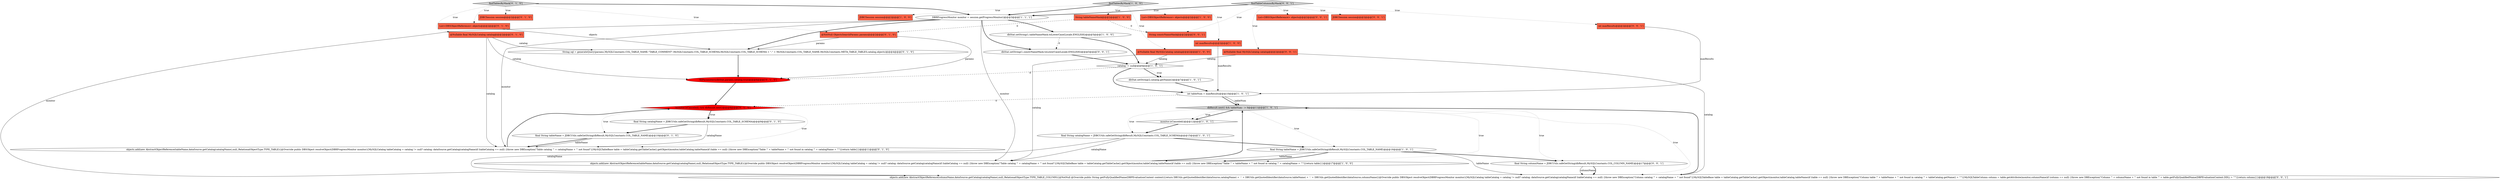 digraph {
20 [style = filled, label = "findTablesByMask['0', '1', '0']", fillcolor = lightgray, shape = diamond image = "AAA0AAABBB2BBB"];
4 [style = filled, label = "dbStat.setString(1,tableNameMask.toLowerCase(Locale.ENGLISH))@@@5@@@['1', '0', '0']", fillcolor = white, shape = ellipse image = "AAA0AAABBB1BBB"];
9 [style = filled, label = "final String catalogName = JDBCUtils.safeGetString(dbResult,MySQLConstants.COL_TABLE_SCHEMA)@@@15@@@['1', '0', '1']", fillcolor = white, shape = ellipse image = "AAA0AAABBB1BBB"];
14 [style = filled, label = "dbStat.setString(2,catalog.getName())@@@7@@@['1', '0', '1']", fillcolor = white, shape = ellipse image = "AAA0AAABBB1BBB"];
21 [style = filled, label = "@NotNull ObjectsSearchParams params@@@2@@@['0', '1', '0']", fillcolor = tomato, shape = box image = "AAA1AAABBB2BBB"];
33 [style = filled, label = "@Nullable final MySQLCatalog catalog@@@2@@@['0', '0', '1']", fillcolor = tomato, shape = box image = "AAA0AAABBB3BBB"];
15 [style = filled, label = "monitor.isCanceled()@@@12@@@['1', '0', '1']", fillcolor = white, shape = diamond image = "AAA0AAABBB1BBB"];
6 [style = filled, label = "int maxResults@@@2@@@['1', '0', '0']", fillcolor = tomato, shape = box image = "AAA0AAABBB1BBB"];
30 [style = filled, label = "int maxResults@@@2@@@['0', '0', '1']", fillcolor = tomato, shape = box image = "AAA0AAABBB3BBB"];
32 [style = filled, label = "final String columnName = JDBCUtils.safeGetString(dbResult,MySQLConstants.COL_COLUMN_NAME)@@@17@@@['0', '0', '1']", fillcolor = white, shape = ellipse image = "AAA0AAABBB3BBB"];
5 [style = filled, label = "objects.add(new AbstractObjectReference(tableName,dataSource.getCatalog(catalogName),null,,RelationalObjectType.TYPE_TABLE){@Override public DBSObject resolveObject(DBRProgressMonitor monitor){MySQLCatalog tableCatalog = catalog != null? catalog: dataSource.getCatalog(catalogName)if (tableCatalog == null) {throw new DBException(\"Table catalog '\" + catalogName + \"' not found\")}MySQLTableBase table = tableCatalog.getTableCache().getObject(monitor,tableCatalog,tableName)if (table == null) {throw new DBException(\"Table '\" + tableName + \"' not found in catalog '\" + catalogName + \"'\")}return table}})@@@17@@@['1', '0', '0']", fillcolor = white, shape = ellipse image = "AAA0AAABBB1BBB"];
7 [style = filled, label = "DBRProgressMonitor monitor = session.getProgressMonitor()@@@3@@@['1', '1', '1']", fillcolor = white, shape = ellipse image = "AAA0AAABBB1BBB"];
25 [style = filled, label = "final String tableName = JDBCUtils.safeGetString(dbResult,MySQLConstants.COL_TABLE_NAME)@@@10@@@['0', '1', '0']", fillcolor = white, shape = ellipse image = "AAA0AAABBB2BBB"];
0 [style = filled, label = "JDBCSession session@@@2@@@['1', '0', '0']", fillcolor = tomato, shape = box image = "AAA0AAABBB1BBB"];
3 [style = filled, label = "final String tableName = JDBCUtils.safeGetString(dbResult,MySQLConstants.COL_TABLE_NAME)@@@16@@@['1', '0', '1']", fillcolor = white, shape = ellipse image = "AAA0AAABBB1BBB"];
23 [style = filled, label = "fillParameters(dbStat,params,catalog,true)@@@6@@@['0', '1', '0']", fillcolor = red, shape = ellipse image = "AAA1AAABBB2BBB"];
19 [style = filled, label = "!monitor.isCanceled() && dbResult.next()@@@8@@@['0', '1', '0']", fillcolor = red, shape = diamond image = "AAA1AAABBB2BBB"];
13 [style = filled, label = "findTablesByMask['1', '0', '0']", fillcolor = lightgray, shape = diamond image = "AAA0AAABBB1BBB"];
11 [style = filled, label = "String tableNameMask@@@2@@@['1', '0', '0']", fillcolor = tomato, shape = box image = "AAA1AAABBB1BBB"];
2 [style = filled, label = "int tableNum = maxResults@@@10@@@['1', '0', '1']", fillcolor = white, shape = ellipse image = "AAA0AAABBB1BBB"];
34 [style = filled, label = "findTableColumnsByMask['0', '0', '1']", fillcolor = lightgray, shape = diamond image = "AAA0AAABBB3BBB"];
8 [style = filled, label = "@Nullable final MySQLCatalog catalog@@@2@@@['1', '0', '0']", fillcolor = tomato, shape = box image = "AAA0AAABBB1BBB"];
12 [style = filled, label = "dbResult.next() && tableNum-- > 0@@@11@@@['1', '0', '1']", fillcolor = lightgray, shape = diamond image = "AAA0AAABBB1BBB"];
29 [style = filled, label = "dbStat.setString(1,constrNameMask.toLowerCase(Locale.ENGLISH))@@@5@@@['0', '0', '1']", fillcolor = white, shape = ellipse image = "AAA0AAABBB3BBB"];
28 [style = filled, label = "objects.add(new AbstractObjectReference(columnName,dataSource.getCatalog(catalogName),null,,RelationalObjectType.TYPE_TABLE_COLUMN){@NotNull @Override public String getFullyQualifiedName(DBPEvaluationContext context){return DBUtils.getQuotedIdentifier(dataSource,catalogName) + '.' + DBUtils.getQuotedIdentifier(dataSource,tableName) + '.' + DBUtils.getQuotedIdentifier(dataSource,columnName)}@Override public DBSObject resolveObject(DBRProgressMonitor monitor){MySQLCatalog tableCatalog = catalog != null? catalog: dataSource.getCatalog(catalogName)if (tableCatalog == null) {throw new DBException(\"Column catalog '\" + catalogName + \"' not found\")}MySQLTableBase table = tableCatalog.getTableCache().getObject(monitor,tableCatalog,tableName)if (table == null) {throw new DBException(\"Column table '\" + tableName + \"' not found in catalog '\" + tableCatalog.getName() + \"'\")}MySQLTableColumn column = table.getAttribute(monitor,columnName)if (column == null) {throw new DBException(\"Column '\" + columnName + \"' not found in table '\" + table.getFullyQualifiedName(DBPEvaluationContext.DDL) + \"'\")}return column}})@@@18@@@['0', '0', '1']", fillcolor = white, shape = ellipse image = "AAA0AAABBB3BBB"];
17 [style = filled, label = "@Nullable final MySQLCatalog catalog@@@2@@@['0', '1', '0']", fillcolor = tomato, shape = box image = "AAA0AAABBB2BBB"];
35 [style = filled, label = "String constrNameMask@@@2@@@['0', '0', '1']", fillcolor = tomato, shape = box image = "AAA0AAABBB3BBB"];
18 [style = filled, label = "List<DBSObjectReference> objects@@@2@@@['0', '1', '0']", fillcolor = tomato, shape = box image = "AAA0AAABBB2BBB"];
24 [style = filled, label = "final String catalogName = JDBCUtils.safeGetString(dbResult,MySQLConstants.COL_TABLE_SCHEMA)@@@9@@@['0', '1', '0']", fillcolor = white, shape = ellipse image = "AAA0AAABBB2BBB"];
27 [style = filled, label = "JDBCSession session@@@2@@@['0', '0', '1']", fillcolor = tomato, shape = box image = "AAA0AAABBB3BBB"];
22 [style = filled, label = "objects.add(new AbstractObjectReference(tableName,dataSource.getCatalog(catalogName),null,,RelationalObjectType.TYPE_TABLE){@Override public DBSObject resolveObject(DBRProgressMonitor monitor){MySQLCatalog tableCatalog = catalog != null? catalog: dataSource.getCatalog(catalogName)if (tableCatalog == null) {throw new DBException(\"Table catalog '\" + catalogName + \"' not found\")}MySQLTableBase table = tableCatalog.getTableCache().getObject(monitor,tableCatalog,tableName)if (table == null) {throw new DBException(\"Table '\" + tableName + \"' not found in catalog '\" + catalogName + \"'\")}return table}})@@@11@@@['0', '1', '0']", fillcolor = white, shape = ellipse image = "AAA0AAABBB2BBB"];
16 [style = filled, label = "JDBCSession session@@@2@@@['0', '1', '0']", fillcolor = tomato, shape = box image = "AAA0AAABBB2BBB"];
10 [style = filled, label = "List<DBSObjectReference> objects@@@2@@@['1', '0', '0']", fillcolor = tomato, shape = box image = "AAA0AAABBB1BBB"];
26 [style = filled, label = "String sql = generateQuery(params,MySQLConstants.COL_TABLE_NAME,\"TABLE_COMMENT\",MySQLConstants.COL_TABLE_SCHEMA,MySQLConstants.COL_TABLE_SCHEMA + \",\" + MySQLConstants.COL_TABLE_NAME,MySQLConstants.META_TABLE_TABLES,catalog,objects)@@@4@@@['0', '1', '0']", fillcolor = white, shape = ellipse image = "AAA0AAABBB2BBB"];
1 [style = filled, label = "catalog != null@@@6@@@['1', '0', '1']", fillcolor = white, shape = diamond image = "AAA0AAABBB1BBB"];
31 [style = filled, label = "List<DBSObjectReference> objects@@@2@@@['0', '0', '1']", fillcolor = tomato, shape = box image = "AAA0AAABBB3BBB"];
13->6 [style = dotted, label="true"];
12->3 [style = dotted, label="true"];
32->28 [style = solid, label="columnName"];
19->25 [style = dotted, label="true"];
2->19 [style = dashed, label="0"];
7->5 [style = solid, label="monitor"];
9->5 [style = solid, label="catalogName"];
25->22 [style = bold, label=""];
22->19 [style = bold, label=""];
21->26 [style = solid, label="params"];
25->22 [style = solid, label="tableName"];
20->17 [style = dotted, label="true"];
3->5 [style = solid, label="tableName"];
4->29 [style = dashed, label="0"];
7->28 [style = solid, label="monitor"];
17->22 [style = solid, label="catalog"];
12->15 [style = bold, label=""];
12->15 [style = dotted, label="true"];
18->26 [style = solid, label="objects"];
34->7 [style = bold, label=""];
33->28 [style = solid, label="catalog"];
17->26 [style = solid, label="catalog"];
20->21 [style = dotted, label="true"];
7->4 [style = bold, label=""];
7->22 [style = solid, label="monitor"];
28->12 [style = bold, label=""];
1->14 [style = dotted, label="true"];
8->5 [style = solid, label="catalog"];
13->10 [style = dotted, label="true"];
19->24 [style = dotted, label="true"];
6->2 [style = solid, label="maxResults"];
30->2 [style = solid, label="maxResults"];
2->12 [style = bold, label=""];
19->24 [style = bold, label=""];
7->26 [style = bold, label=""];
12->28 [style = dotted, label="true"];
9->28 [style = solid, label="catalogName"];
3->5 [style = bold, label=""];
34->31 [style = dotted, label="true"];
34->27 [style = dotted, label="true"];
12->32 [style = dotted, label="true"];
5->12 [style = bold, label=""];
12->5 [style = dotted, label="true"];
13->0 [style = dotted, label="true"];
15->9 [style = bold, label=""];
2->12 [style = solid, label="tableNum"];
13->7 [style = bold, label=""];
24->25 [style = bold, label=""];
23->19 [style = bold, label=""];
26->23 [style = bold, label=""];
8->1 [style = solid, label="catalog"];
13->8 [style = dotted, label="true"];
19->22 [style = dotted, label="true"];
34->33 [style = dotted, label="true"];
34->35 [style = dotted, label="true"];
20->18 [style = dotted, label="true"];
9->3 [style = bold, label=""];
13->11 [style = dotted, label="true"];
33->1 [style = solid, label="catalog"];
4->1 [style = bold, label=""];
1->14 [style = bold, label=""];
1->2 [style = bold, label=""];
14->2 [style = bold, label=""];
17->23 [style = solid, label="catalog"];
20->7 [style = bold, label=""];
21->23 [style = solid, label="params"];
29->1 [style = bold, label=""];
24->22 [style = solid, label="catalogName"];
3->32 [style = bold, label=""];
34->30 [style = dotted, label="true"];
3->28 [style = solid, label="tableName"];
32->28 [style = bold, label=""];
1->23 [style = dashed, label="0"];
11->35 [style = dashed, label="0"];
20->16 [style = dotted, label="true"];
12->9 [style = dotted, label="true"];
7->29 [style = bold, label=""];
11->21 [style = dashed, label="0"];
}

